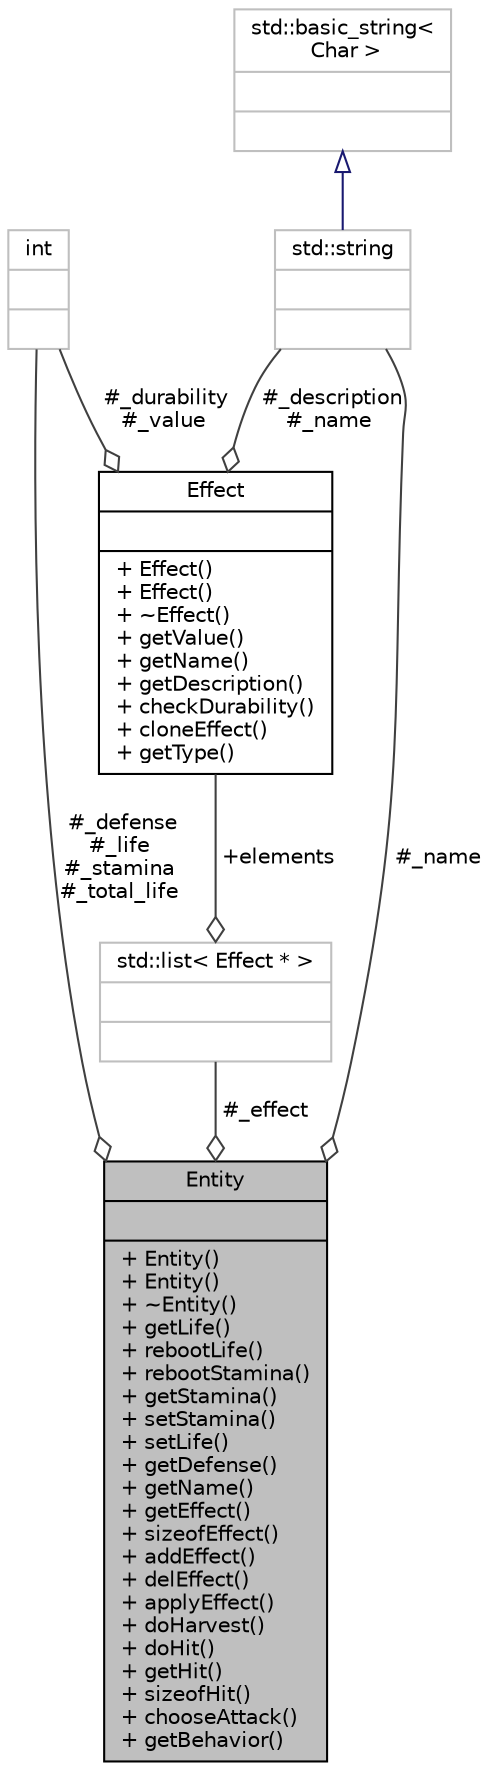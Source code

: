 digraph "Entity"
{
 // LATEX_PDF_SIZE
  edge [fontname="Helvetica",fontsize="10",labelfontname="Helvetica",labelfontsize="10"];
  node [fontname="Helvetica",fontsize="10",shape=record];
  Node1 [label="{Entity\n||+ Entity()\l+ Entity()\l+ ~Entity()\l+ getLife()\l+ rebootLife()\l+ rebootStamina()\l+ getStamina()\l+ setStamina()\l+ setLife()\l+ getDefense()\l+ getName()\l+ getEffect()\l+ sizeofEffect()\l+ addEffect()\l+ delEffect()\l+ applyEffect()\l+ doHarvest()\l+ doHit()\l+ getHit()\l+ sizeofHit()\l+ chooseAttack()\l+ getBehavior()\l}",height=0.2,width=0.4,color="black", fillcolor="grey75", style="filled", fontcolor="black",tooltip=" "];
  Node2 -> Node1 [color="grey25",fontsize="10",style="solid",label=" #_defense\n#_life\n#_stamina\n#_total_life" ,arrowhead="odiamond",fontname="Helvetica"];
  Node2 [label="{int\n||}",height=0.2,width=0.4,color="grey75", fillcolor="white", style="filled",tooltip=" "];
  Node3 -> Node1 [color="grey25",fontsize="10",style="solid",label=" #_name" ,arrowhead="odiamond",fontname="Helvetica"];
  Node3 [label="{std::string\n||}",height=0.2,width=0.4,color="grey75", fillcolor="white", style="filled",tooltip=" "];
  Node4 -> Node3 [dir="back",color="midnightblue",fontsize="10",style="solid",arrowtail="onormal",fontname="Helvetica"];
  Node4 [label="{std::basic_string\<\l Char \>\n||}",height=0.2,width=0.4,color="grey75", fillcolor="white", style="filled",tooltip=" "];
  Node5 -> Node1 [color="grey25",fontsize="10",style="solid",label=" #_effect" ,arrowhead="odiamond",fontname="Helvetica"];
  Node5 [label="{std::list\< Effect * \>\n||}",height=0.2,width=0.4,color="grey75", fillcolor="white", style="filled",tooltip=" "];
  Node6 -> Node5 [color="grey25",fontsize="10",style="solid",label=" +elements" ,arrowhead="odiamond",fontname="Helvetica"];
  Node6 [label="{Effect\n||+ Effect()\l+ Effect()\l+ ~Effect()\l+ getValue()\l+ getName()\l+ getDescription()\l+ checkDurability()\l+ cloneEffect()\l+ getType()\l}",height=0.2,width=0.4,color="black", fillcolor="white", style="filled",URL="$classEffect.html",tooltip=" "];
  Node2 -> Node6 [color="grey25",fontsize="10",style="solid",label=" #_durability\n#_value" ,arrowhead="odiamond",fontname="Helvetica"];
  Node3 -> Node6 [color="grey25",fontsize="10",style="solid",label=" #_description\n#_name" ,arrowhead="odiamond",fontname="Helvetica"];
}
